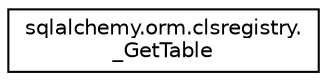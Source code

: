 digraph "Graphical Class Hierarchy"
{
 // LATEX_PDF_SIZE
  edge [fontname="Helvetica",fontsize="10",labelfontname="Helvetica",labelfontsize="10"];
  node [fontname="Helvetica",fontsize="10",shape=record];
  rankdir="LR";
  Node0 [label="sqlalchemy.orm.clsregistry.\l_GetTable",height=0.2,width=0.4,color="black", fillcolor="white", style="filled",URL="$classsqlalchemy_1_1orm_1_1clsregistry_1_1__GetTable.html",tooltip=" "];
}
